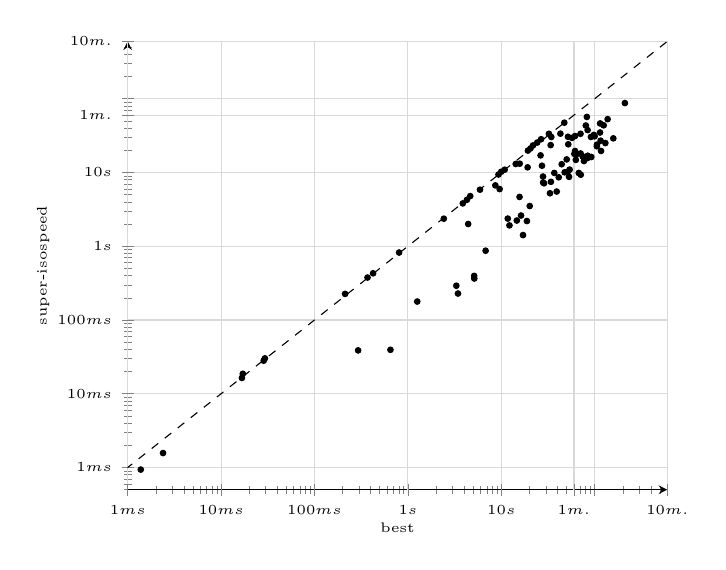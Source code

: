 \begin{tikzpicture}
\begin{axis}[
	font = \tiny,
	axis lines = left,
	axis lines = left,
	grid = major,
	grid style = {draw=gray!30},
	xmode = log,
	ymode = log,
	ymin = 0.5,
	ymax = 600000,
	xmin = 1,
	xmax = 600000,
	xlabel = {best},
	ylabel = {super-isospeed},
	label shift = {-6pt},
	% log ticks with fixed point,
	xtick = {0.1, 1, 10, 100, 1000, 10000, 100000, 1000000, 10000000},
	ytick = {0.1, 1, 10, 100, 1000, 10000, 100000, 1000000, 10000000},
	xticklabels = \empty,
	yticklabels = \empty,
	extra x ticks = {0.1, 1, 10, 100, 1000, 10000, 60000, 600000, 1800000, 3600000},
	extra x tick labels = {$100 {\mu}s$, $1 ms$, $10 ms$, $100 ms$, $1 s$, $10 s$, $1 m.$, $10 m.$, $30 m.$, $1 h$},
	extra y ticks = {0.1, 1, 10, 100, 1000, 10000, 60000, 600000, 1800000, 3600000},
	extra y tick labels = {$100 {\mu}s$, $1 ms$, $10 ms$, $100 ms$, $1 s$, $10 s$, $1 m.$, $10 m.$, $30 m.$, $1 h$},
]
	\addplot [only marks, mark size=1pt] coordinates {
		(27280.796, 12349.551)
		(3875.149, 3808.165)
		(34327.159, 30291.008)
		(4423.247, 2001.965)
		(115809.261, 26999.538)
		(61716.613, 19565.473)
		(650.866, 39.407)
		(9607.536, 5958.126)
		(26673.773, 28245.09)
		(2424.171, 2362.536)
		(16276.311, 2607.928)
		(293.305, 38.692)
		(29.457, 30.181)
		(97896.903, 32321.134)
		(33793.722, 23517.026)
		(63281.964, 17463.057)
		(4290.341, 4265.529)
		(8641.526, 6686.156)
		(6798.231, 869.653)
		(158397.611, 29034.04)
		(17.082, 18.651)
		(47710.439, 10049.813)
		(57217.234, 29464.666)
		(15759.524, 13166.468)
		(51736.94, 30490.915)
		(1259.373, 177.826)
		(80421.943, 43366.134)
		(3440.527, 228.405)
		(130182.98, 25057.844)
		(20534.195, 21155.155)
		(16.704, 16.374)
		(61578.352, 31171.927)
		(52146.25, 24117.08)
		(2.39, 1.569)
		(50193.918, 15040.902)
		(28066.454, 7307.456)
		(805.794, 821.075)
		(27979.123, 8812.707)
		(11737.55, 2369.847)
		(62873.422, 14821.156)
		(137686.095, 52854.363)
		(4652.081, 4787.383)
		(105512.981, 22659.529)
		(12232.415, 1916.497)
		(9981.128, 10226.876)
		(5139.193, 365.121)
		(24266.263, 25469.942)
		(39234.151, 5512.351)
		(84342.538, 16859.841)
		(424.245, 429.528)
		(10882.989, 10905.376)
		(28701.429, 7135.017)
		(36976.929, 9854.238)
		(14673.687, 2231.657)
		(82494.642, 56691.364)
		(3300.453, 291.33)
		(21850.499, 23273.398)
		(19149.362, 11742.282)
		(53163.297, 8727.746)
		(41252.215, 8605.059)
		(9335.218, 9385.981)
		(124958.742, 43614.422)
		(20168.823, 3510.29)
		(53925.066, 10943.855)
		(15690.479, 4661.546)
		(60608.666, 17878.814)
		(99929.647, 30951.128)
		(5126.186, 396.42)
		(116988.543, 19599.774)
		(14283.082, 13034.726)
		(114139.97, 34822.905)
		(83640.434, 15705.55)
		(91187.688, 30336.577)
		(70545.635, 33477.723)
		(17094.336, 1416.133)
		(44347.491, 12937.787)
		(26337.967, 17056.034)
		(76826.802, 14299.264)
		(70720.041, 18112.448)
		(70990.244, 9329.209)
		(1.38, 0.936)
		(92089.996, 16216.626)
		(18811.28, 2197.236)
		(67555.569, 9843.738)
		(33216.351, 5226.447)
		(32343.245, 33444.716)
		(74338.99, 16535.127)
		(5919.004, 5845.295)
		(369.79, 376.152)
		(47304.103, 47349.95)
		(28.585, 28.036)
		(114327.66, 46258.641)
		(34004.498, 7465.519)
		(19289.185, 19807.888)
		(105815.303, 23862.623)
		(210632.288, 87394.507)
		(84044.435, 37568.28)
		(212.549, 225.778)
		(51578.128, 10281.902)
		(42961.183, 33620.635)
	};
	\addplot+ [mark=none, black, dashed, domain=0.5:600000] {x};
\end{axis}
\end{tikzpicture}
